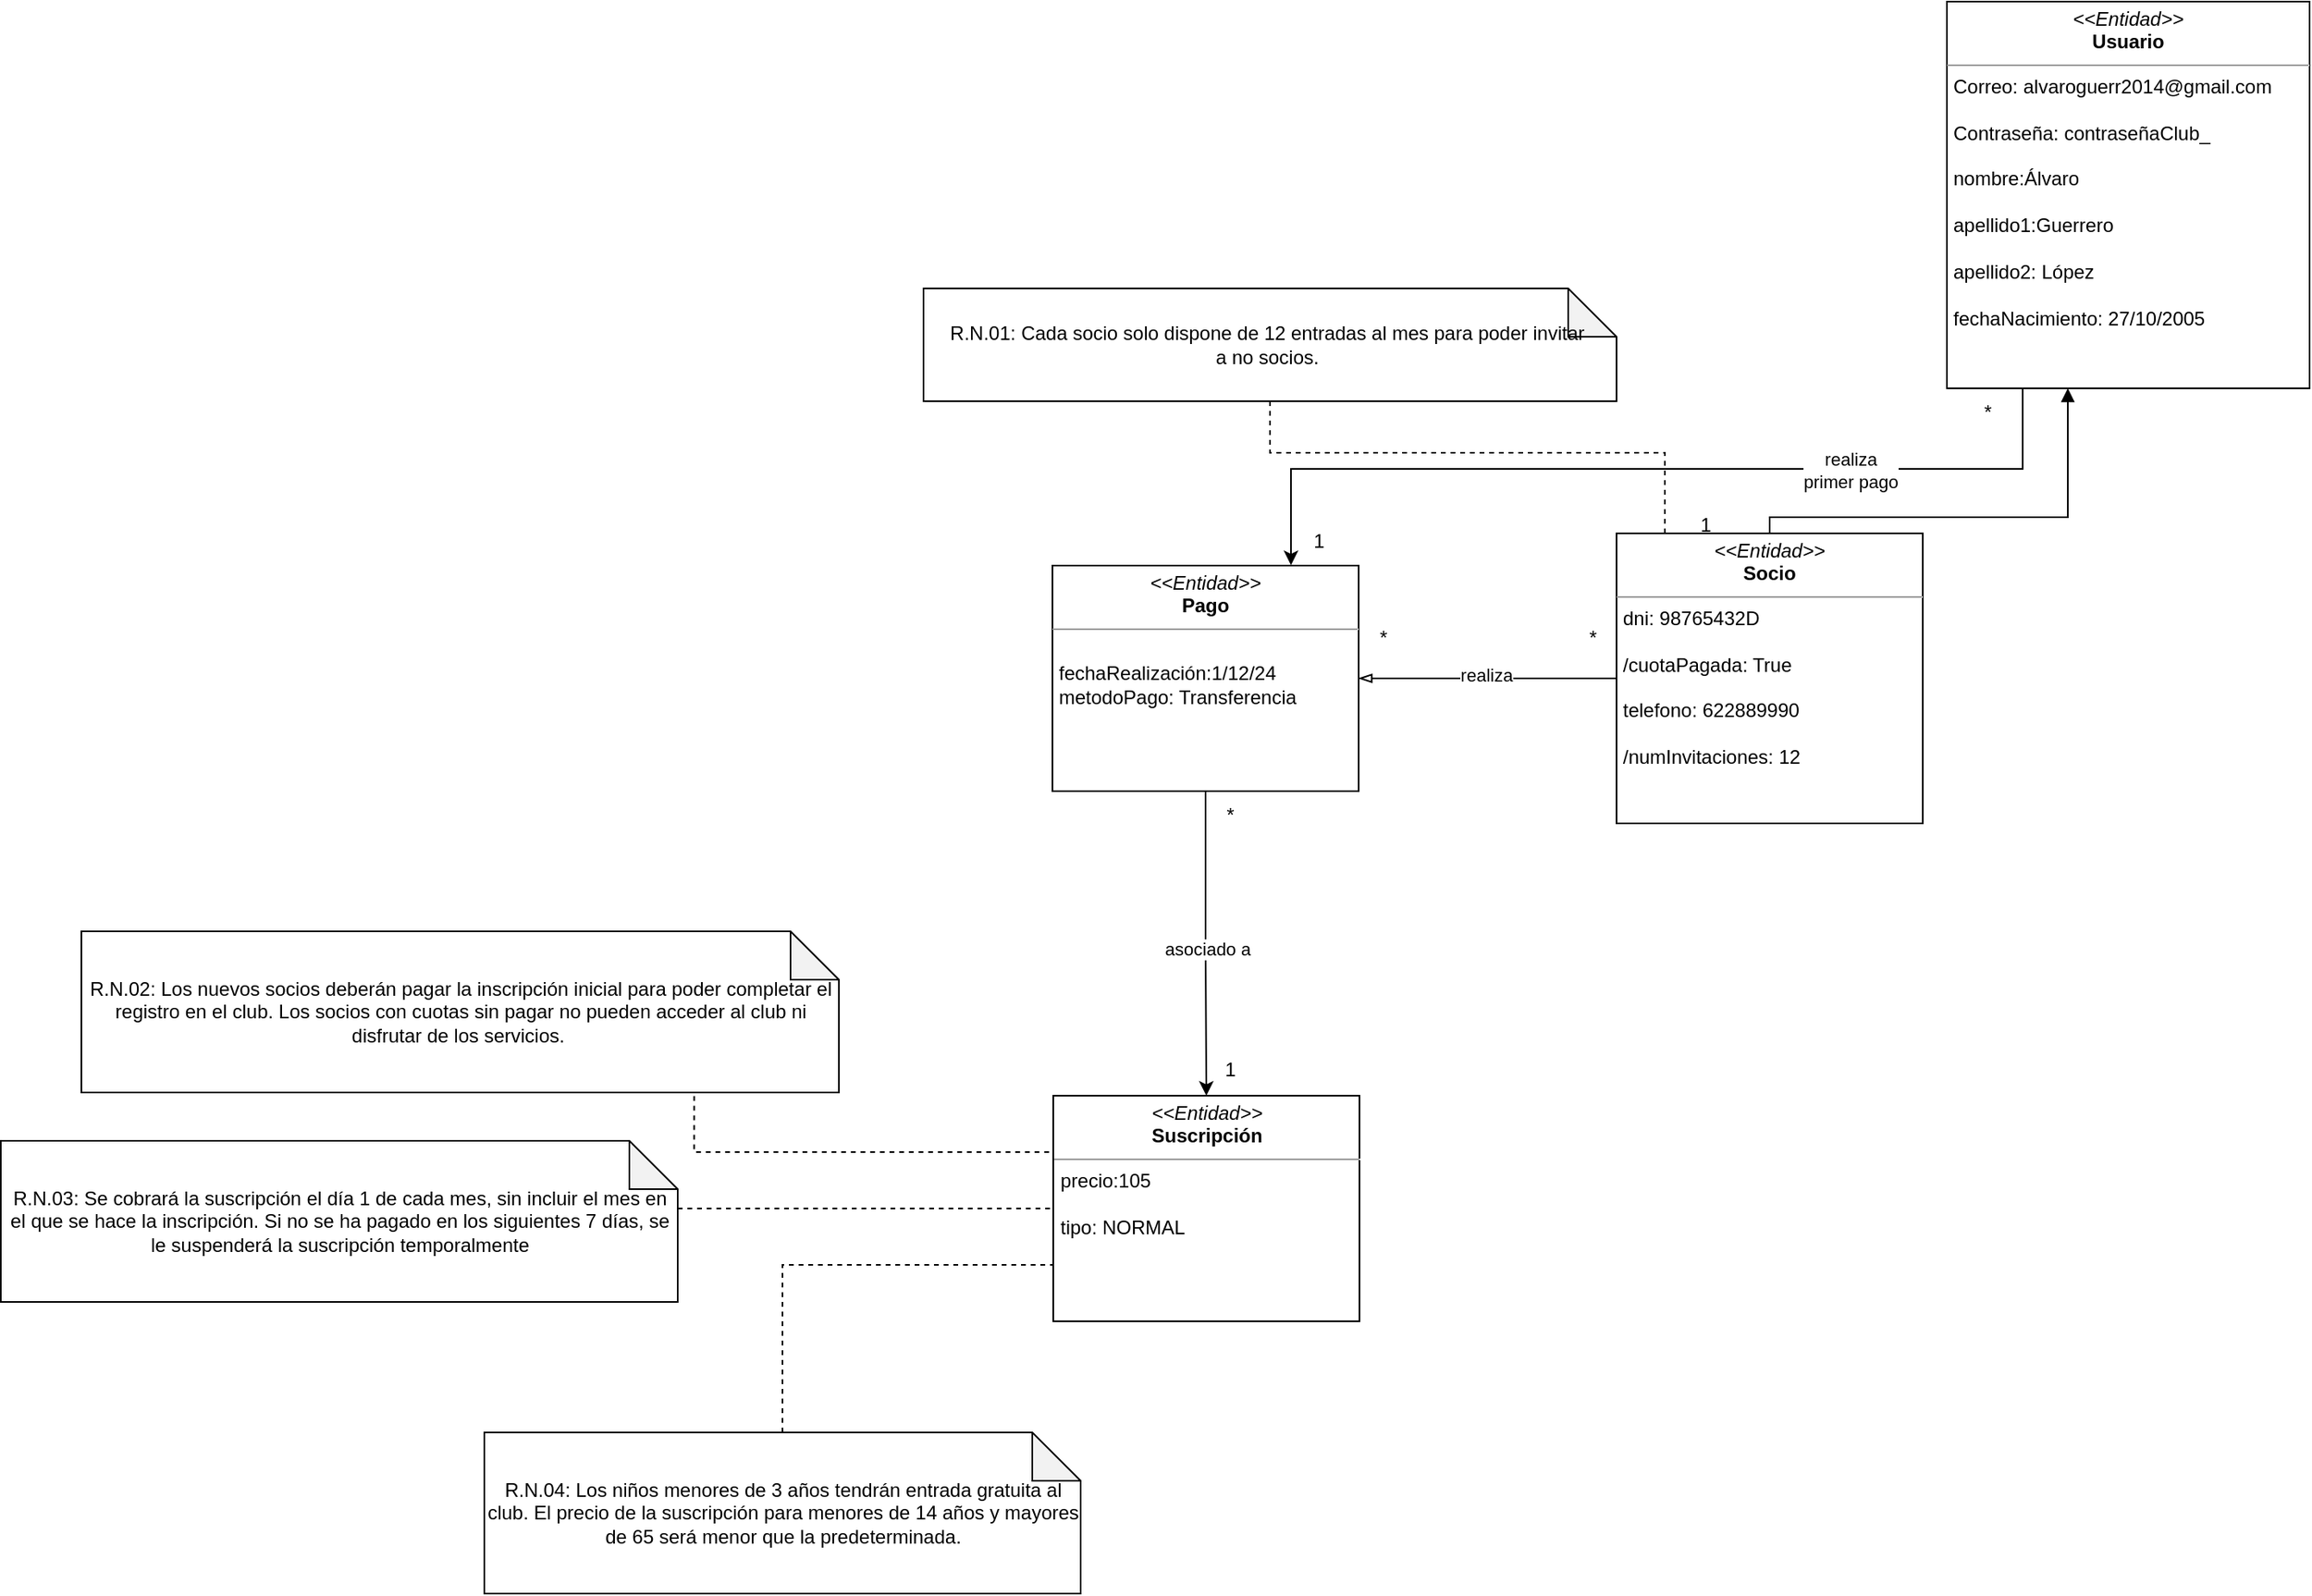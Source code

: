 <mxfile version="25.0.1">
  <diagram name="Página-1" id="3alBF8wukUoYHJMtF1Qo">
    <mxGraphModel dx="2507" dy="1872" grid="1" gridSize="10" guides="1" tooltips="1" connect="1" arrows="1" fold="1" page="1" pageScale="1" pageWidth="827" pageHeight="1169" math="0" shadow="0">
      <root>
        <mxCell id="0" />
        <mxCell id="1" parent="0" />
        <mxCell id="qqcxtKHgyYE-vejOdLN6-1" style="edgeStyle=orthogonalEdgeStyle;rounded=0;orthogonalLoop=1;jettySize=auto;html=1;entryX=1;entryY=0.5;entryDx=0;entryDy=0;endArrow=blockThin;endFill=0;" edge="1" parent="1" source="qqcxtKHgyYE-vejOdLN6-6" target="qqcxtKHgyYE-vejOdLN6-35">
          <mxGeometry relative="1" as="geometry" />
        </mxCell>
        <mxCell id="qqcxtKHgyYE-vejOdLN6-2" value="realiza" style="edgeLabel;html=1;align=center;verticalAlign=middle;resizable=0;points=[];" connectable="0" vertex="1" parent="qqcxtKHgyYE-vejOdLN6-1">
          <mxGeometry x="0.01" y="-2" relative="1" as="geometry">
            <mxPoint as="offset" />
          </mxGeometry>
        </mxCell>
        <mxCell id="qqcxtKHgyYE-vejOdLN6-6" value="&lt;p style=&quot;margin:0px;margin-top:4px;text-align:center;&quot;&gt;&lt;i&gt;&amp;lt;&amp;lt;Entidad&amp;gt;&amp;gt;&lt;/i&gt;&lt;br&gt;&lt;b&gt;Socio&lt;/b&gt;&lt;/p&gt;&lt;hr size=&quot;1&quot;&gt;&lt;p style=&quot;margin:0px;margin-left:4px;&quot;&gt;dni: 98765432D&lt;/p&gt;&lt;p style=&quot;margin:0px;margin-left:4px;&quot;&gt;&lt;br&gt;&lt;/p&gt;&lt;p style=&quot;margin:0px;margin-left:4px;&quot;&gt;&lt;span style=&quot;background-color: initial;&quot;&gt;/cuotaPagada: True&lt;/span&gt;&lt;/p&gt;&lt;p style=&quot;margin:0px;margin-left:4px;&quot;&gt;&lt;span style=&quot;background-color: initial;&quot;&gt;&lt;br&gt;&lt;/span&gt;&lt;/p&gt;&lt;p style=&quot;margin:0px;margin-left:4px;&quot;&gt;&lt;span style=&quot;background-color: initial;&quot;&gt;telefono:&amp;nbsp;&lt;/span&gt;&lt;span style=&quot;background-color: initial;&quot;&gt;622889990&lt;/span&gt;&lt;/p&gt;&lt;p style=&quot;margin:0px;margin-left:4px;&quot;&gt;&lt;span style=&quot;background-color: initial;&quot;&gt;&lt;br&gt;&lt;/span&gt;&lt;/p&gt;&lt;p style=&quot;margin:0px;margin-left:4px;&quot;&gt;&lt;span style=&quot;background-color: initial;&quot;&gt;/numInvitaciones: 12&lt;/span&gt;&lt;/p&gt;&lt;p style=&quot;margin:0px;margin-left:4px;&quot;&gt;&lt;br&gt;&lt;/p&gt;&lt;p style=&quot;margin:0px;margin-left:4px;&quot;&gt;&lt;br&gt;&lt;/p&gt;" style="verticalAlign=top;align=left;overflow=fill;fontSize=12;fontFamily=Helvetica;html=1;rounded=0;shadow=0;comic=0;labelBackgroundColor=none;strokeWidth=1" vertex="1" parent="1">
          <mxGeometry x="30" y="290" width="190" height="180" as="geometry" />
        </mxCell>
        <mxCell id="qqcxtKHgyYE-vejOdLN6-7" value="&lt;p style=&quot;margin:0px;margin-top:4px;text-align:center;&quot;&gt;&lt;i&gt;&amp;lt;&amp;lt;Entidad&amp;gt;&amp;gt;&lt;/i&gt;&lt;br&gt;&lt;b&gt;Usuario&lt;/b&gt;&lt;/p&gt;&lt;hr size=&quot;1&quot;&gt;&lt;p style=&quot;margin:0px;margin-left:4px;&quot;&gt;Correo: alvaroguerr2014@gmail.com&lt;/p&gt;&lt;p style=&quot;margin:0px;margin-left:4px;&quot;&gt;&lt;br&gt;&lt;/p&gt;&lt;p style=&quot;margin:0px;margin-left:4px;&quot;&gt;Contraseña: contraseñaClub_&lt;/p&gt;&lt;p style=&quot;margin:0px;margin-left:4px;&quot;&gt;&lt;br&gt;&lt;/p&gt;&lt;p style=&quot;margin:0px;margin-left:4px;&quot;&gt;nombre:Álvaro&amp;nbsp;&lt;/p&gt;&lt;p style=&quot;margin:0px;margin-left:4px;&quot;&gt;&lt;br&gt;&lt;/p&gt;&lt;p style=&quot;margin:0px;margin-left:4px;&quot;&gt;apellido1:&lt;span style=&quot;background-color: initial;&quot;&gt;Guerrero&amp;nbsp;&lt;/span&gt;&lt;/p&gt;&lt;p style=&quot;margin:0px;margin-left:4px;&quot;&gt;&lt;span style=&quot;background-color: initial;&quot;&gt;&lt;br&gt;&lt;/span&gt;&lt;/p&gt;&lt;p style=&quot;margin:0px;margin-left:4px;&quot;&gt;apellido2:&amp;nbsp;&lt;span style=&quot;background-color: initial;&quot;&gt;López&lt;/span&gt;&lt;/p&gt;&lt;p style=&quot;margin:0px;margin-left:4px;&quot;&gt;&lt;br&gt;&lt;/p&gt;&lt;p style=&quot;margin:0px;margin-left:4px;&quot;&gt;fechaNacimiento: 27/10/2005&lt;/p&gt;" style="verticalAlign=top;align=left;overflow=fill;fontSize=12;fontFamily=Helvetica;html=1;rounded=0;shadow=0;comic=0;labelBackgroundColor=none;strokeWidth=1" vertex="1" parent="1">
          <mxGeometry x="235" y="-40" width="225" height="240" as="geometry" />
        </mxCell>
        <mxCell id="qqcxtKHgyYE-vejOdLN6-12" style="edgeStyle=orthogonalEdgeStyle;rounded=0;orthogonalLoop=1;jettySize=auto;html=1;endArrow=block;endFill=1;" edge="1" parent="1" source="qqcxtKHgyYE-vejOdLN6-6" target="qqcxtKHgyYE-vejOdLN6-7">
          <mxGeometry relative="1" as="geometry">
            <Array as="points">
              <mxPoint x="125" y="280" />
              <mxPoint x="310" y="280" />
            </Array>
          </mxGeometry>
        </mxCell>
        <mxCell id="qqcxtKHgyYE-vejOdLN6-13" value="&lt;p style=&quot;margin:0px;margin-top:4px;text-align:center;&quot;&gt;&lt;i&gt;&amp;lt;&amp;lt;Entidad&amp;gt;&amp;gt;&lt;/i&gt;&lt;br&gt;&lt;b&gt;Suscripción&lt;/b&gt;&lt;/p&gt;&lt;hr size=&quot;1&quot;&gt;&lt;p style=&quot;margin: 0px 0px 0px 4px;&quot;&gt;&lt;span style=&quot;background-color: initial;&quot;&gt;precio:105&lt;/span&gt;&lt;/p&gt;&lt;p style=&quot;margin: 0px 0px 0px 4px;&quot;&gt;&lt;span style=&quot;background-color: initial;&quot;&gt;&lt;br&gt;&lt;/span&gt;&lt;/p&gt;&lt;p style=&quot;margin: 0px 0px 0px 4px;&quot;&gt;&lt;span style=&quot;background-color: initial;&quot;&gt;tipo: NORMAL&lt;/span&gt;&lt;/p&gt;&lt;p style=&quot;margin: 0px 0px 0px 4px;&quot;&gt;&lt;br&gt;&lt;/p&gt;" style="verticalAlign=top;align=left;overflow=fill;fontSize=12;fontFamily=Helvetica;html=1;rounded=0;shadow=0;comic=0;labelBackgroundColor=none;strokeWidth=1" vertex="1" parent="1">
          <mxGeometry x="-319.5" y="639" width="190" height="140" as="geometry" />
        </mxCell>
        <mxCell id="qqcxtKHgyYE-vejOdLN6-14" value="*" style="text;html=1;align=center;verticalAlign=middle;resizable=0;points=[];autosize=1;strokeColor=none;fillColor=none;" vertex="1" parent="1">
          <mxGeometry y="340" width="30" height="30" as="geometry" />
        </mxCell>
        <mxCell id="qqcxtKHgyYE-vejOdLN6-15" value="*" style="text;html=1;align=center;verticalAlign=middle;resizable=0;points=[];autosize=1;strokeColor=none;fillColor=none;" vertex="1" parent="1">
          <mxGeometry x="-130" y="340" width="30" height="30" as="geometry" />
        </mxCell>
        <mxCell id="qqcxtKHgyYE-vejOdLN6-16" value="R.N.01:&amp;nbsp;Cada socio solo dispone de 12 entradas al mes para poder invitar&amp;nbsp;&lt;div&gt;a no socios.&amp;nbsp;&lt;/div&gt;" style="shape=note;whiteSpace=wrap;html=1;backgroundOutline=1;darkOpacity=0.05;" vertex="1" parent="1">
          <mxGeometry x="-400" y="138" width="430" height="70" as="geometry" />
        </mxCell>
        <mxCell id="qqcxtKHgyYE-vejOdLN6-17" style="edgeStyle=orthogonalEdgeStyle;rounded=0;orthogonalLoop=1;jettySize=auto;html=1;entryX=0.368;entryY=0;entryDx=0;entryDy=0;entryPerimeter=0;dashed=1;endArrow=none;endFill=0;" edge="1" parent="1" source="qqcxtKHgyYE-vejOdLN6-16" target="qqcxtKHgyYE-vejOdLN6-6">
          <mxGeometry relative="1" as="geometry">
            <Array as="points">
              <mxPoint x="-185" y="240" />
              <mxPoint x="60" y="240" />
              <mxPoint x="60" y="290" />
            </Array>
          </mxGeometry>
        </mxCell>
        <mxCell id="qqcxtKHgyYE-vejOdLN6-18" value="1" style="text;html=1;align=center;verticalAlign=middle;resizable=0;points=[];autosize=1;strokeColor=none;fillColor=none;" vertex="1" parent="1">
          <mxGeometry x="70" y="270" width="30" height="30" as="geometry" />
        </mxCell>
        <mxCell id="qqcxtKHgyYE-vejOdLN6-22" style="edgeStyle=orthogonalEdgeStyle;rounded=0;orthogonalLoop=1;jettySize=auto;html=1;entryX=0;entryY=0.25;entryDx=0;entryDy=0;dashed=1;endArrow=none;endFill=0;exitX=0.809;exitY=0.962;exitDx=0;exitDy=0;exitPerimeter=0;" edge="1" parent="1" source="qqcxtKHgyYE-vejOdLN6-23" target="qqcxtKHgyYE-vejOdLN6-13">
          <mxGeometry relative="1" as="geometry">
            <Array as="points">
              <mxPoint x="-542" y="674" />
            </Array>
          </mxGeometry>
        </mxCell>
        <mxCell id="qqcxtKHgyYE-vejOdLN6-23" value="R.N.02: Los nuevos socios deberán pagar la inscripción inicial para poder completar el registro en el club. Los socios con cuotas sin pagar no pueden acceder al club ni disfrutar de los servicios.&amp;nbsp;" style="shape=note;whiteSpace=wrap;html=1;backgroundOutline=1;darkOpacity=0.05;" vertex="1" parent="1">
          <mxGeometry x="-922.5" y="537" width="470" height="100" as="geometry" />
        </mxCell>
        <mxCell id="qqcxtKHgyYE-vejOdLN6-24" style="edgeStyle=orthogonalEdgeStyle;rounded=0;orthogonalLoop=1;jettySize=auto;html=1;entryX=0;entryY=0.5;entryDx=0;entryDy=0;dashed=1;endArrow=none;endFill=0;" edge="1" parent="1" source="qqcxtKHgyYE-vejOdLN6-25" target="qqcxtKHgyYE-vejOdLN6-13">
          <mxGeometry relative="1" as="geometry">
            <Array as="points">
              <mxPoint x="-562.5" y="709" />
              <mxPoint x="-562.5" y="709" />
            </Array>
          </mxGeometry>
        </mxCell>
        <mxCell id="qqcxtKHgyYE-vejOdLN6-25" value="R.N.03:&amp;nbsp;Se cobrará la suscripción el día 1 de cada mes, sin incluir el mes en el que se hace la inscripción. Si no se ha pagado en los siguientes 7 días, se le suspenderá la suscripción temporalmente" style="shape=note;whiteSpace=wrap;html=1;backgroundOutline=1;darkOpacity=0.05;" vertex="1" parent="1">
          <mxGeometry x="-972.5" y="667" width="420" height="100" as="geometry" />
        </mxCell>
        <mxCell id="qqcxtKHgyYE-vejOdLN6-26" style="edgeStyle=orthogonalEdgeStyle;rounded=0;orthogonalLoop=1;jettySize=auto;html=1;entryX=0;entryY=0.75;entryDx=0;entryDy=0;dashed=1;endArrow=none;endFill=0;" edge="1" parent="1" source="qqcxtKHgyYE-vejOdLN6-27" target="qqcxtKHgyYE-vejOdLN6-13">
          <mxGeometry relative="1" as="geometry" />
        </mxCell>
        <mxCell id="qqcxtKHgyYE-vejOdLN6-27" value="R.N.04:&amp;nbsp;Los niños menores de 3 años tendrán entrada gratuita al club. El precio de la suscripción para menores de 14 años y mayores de 65 será menor que la predeterminada." style="shape=note;whiteSpace=wrap;html=1;backgroundOutline=1;darkOpacity=0.05;" vertex="1" parent="1">
          <mxGeometry x="-672.5" y="848" width="370" height="100" as="geometry" />
        </mxCell>
        <mxCell id="qqcxtKHgyYE-vejOdLN6-33" style="edgeStyle=orthogonalEdgeStyle;rounded=0;orthogonalLoop=1;jettySize=auto;html=1;entryX=0.5;entryY=0;entryDx=0;entryDy=0;endArrow=classic;endFill=1;" edge="1" parent="1" source="qqcxtKHgyYE-vejOdLN6-35" target="qqcxtKHgyYE-vejOdLN6-13">
          <mxGeometry relative="1" as="geometry" />
        </mxCell>
        <mxCell id="qqcxtKHgyYE-vejOdLN6-34" value="asociado a" style="edgeLabel;html=1;align=center;verticalAlign=middle;resizable=0;points=[];" connectable="0" vertex="1" parent="qqcxtKHgyYE-vejOdLN6-33">
          <mxGeometry x="0.036" relative="1" as="geometry">
            <mxPoint as="offset" />
          </mxGeometry>
        </mxCell>
        <mxCell id="qqcxtKHgyYE-vejOdLN6-35" value="&lt;p style=&quot;margin:0px;margin-top:4px;text-align:center;&quot;&gt;&lt;i&gt;&amp;lt;&amp;lt;Entidad&amp;gt;&amp;gt;&lt;/i&gt;&lt;br&gt;&lt;b&gt;Pago&lt;/b&gt;&lt;/p&gt;&lt;hr size=&quot;1&quot;&gt;&lt;p style=&quot;margin:0px;margin-left:4px;&quot;&gt;&lt;br&gt;&lt;/p&gt;&lt;p style=&quot;margin:0px;margin-left:4px;&quot;&gt;fechaRealización:1/12/24&lt;/p&gt;&lt;p style=&quot;margin:0px;margin-left:4px;&quot;&gt;metodoPago: Transferencia&lt;/p&gt;" style="verticalAlign=top;align=left;overflow=fill;fontSize=12;fontFamily=Helvetica;html=1;rounded=0;shadow=0;comic=0;labelBackgroundColor=none;strokeWidth=1" vertex="1" parent="1">
          <mxGeometry x="-320" y="310" width="190" height="140" as="geometry" />
        </mxCell>
        <mxCell id="qqcxtKHgyYE-vejOdLN6-36" value="1" style="text;html=1;align=center;verticalAlign=middle;resizable=0;points=[];autosize=1;strokeColor=none;fillColor=none;" vertex="1" parent="1">
          <mxGeometry x="-225" y="608" width="30" height="30" as="geometry" />
        </mxCell>
        <mxCell id="qqcxtKHgyYE-vejOdLN6-44" value="*" style="text;html=1;align=center;verticalAlign=middle;resizable=0;points=[];autosize=1;strokeColor=none;fillColor=none;" vertex="1" parent="1">
          <mxGeometry x="-225" y="450" width="30" height="30" as="geometry" />
        </mxCell>
        <mxCell id="qqcxtKHgyYE-vejOdLN6-47" value="1" style="text;html=1;align=center;verticalAlign=middle;resizable=0;points=[];autosize=1;strokeColor=none;fillColor=none;" vertex="1" parent="1">
          <mxGeometry x="-170" y="280" width="30" height="30" as="geometry" />
        </mxCell>
        <mxCell id="qqcxtKHgyYE-vejOdLN6-48" value="*" style="text;html=1;align=center;verticalAlign=middle;resizable=0;points=[];autosize=1;strokeColor=none;fillColor=none;" vertex="1" parent="1">
          <mxGeometry x="245" y="200" width="30" height="30" as="geometry" />
        </mxCell>
        <mxCell id="qqcxtKHgyYE-vejOdLN6-49" style="edgeStyle=orthogonalEdgeStyle;rounded=0;orthogonalLoop=1;jettySize=auto;html=1;exitX=0.25;exitY=1;exitDx=0;exitDy=0;entryX=0.779;entryY=-0.002;entryDx=0;entryDy=0;entryPerimeter=0;" edge="1" parent="1" source="qqcxtKHgyYE-vejOdLN6-7" target="qqcxtKHgyYE-vejOdLN6-35">
          <mxGeometry relative="1" as="geometry">
            <Array as="points">
              <mxPoint x="282" y="250" />
              <mxPoint x="-172" y="250" />
            </Array>
          </mxGeometry>
        </mxCell>
        <mxCell id="qqcxtKHgyYE-vejOdLN6-50" value="realiza&lt;div&gt;primer pago&lt;/div&gt;" style="edgeLabel;html=1;align=center;verticalAlign=middle;resizable=0;points=[];" connectable="0" vertex="1" parent="qqcxtKHgyYE-vejOdLN6-49">
          <mxGeometry x="-0.418" y="1" relative="1" as="geometry">
            <mxPoint as="offset" />
          </mxGeometry>
        </mxCell>
      </root>
    </mxGraphModel>
  </diagram>
</mxfile>

